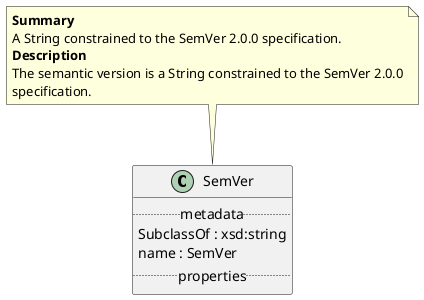 @startuml
class SemVer {
.. metadata ..
    SubclassOf : xsd:string
    name : SemVer
.. properties ..
}
note top of SemVer
<b>Summary</b>
A String constrained to the SemVer 2.0.0 specification.
<b>Description</b>
The semantic version is a String constrained to the SemVer 2.0.0
specification.
end note
@enduml
